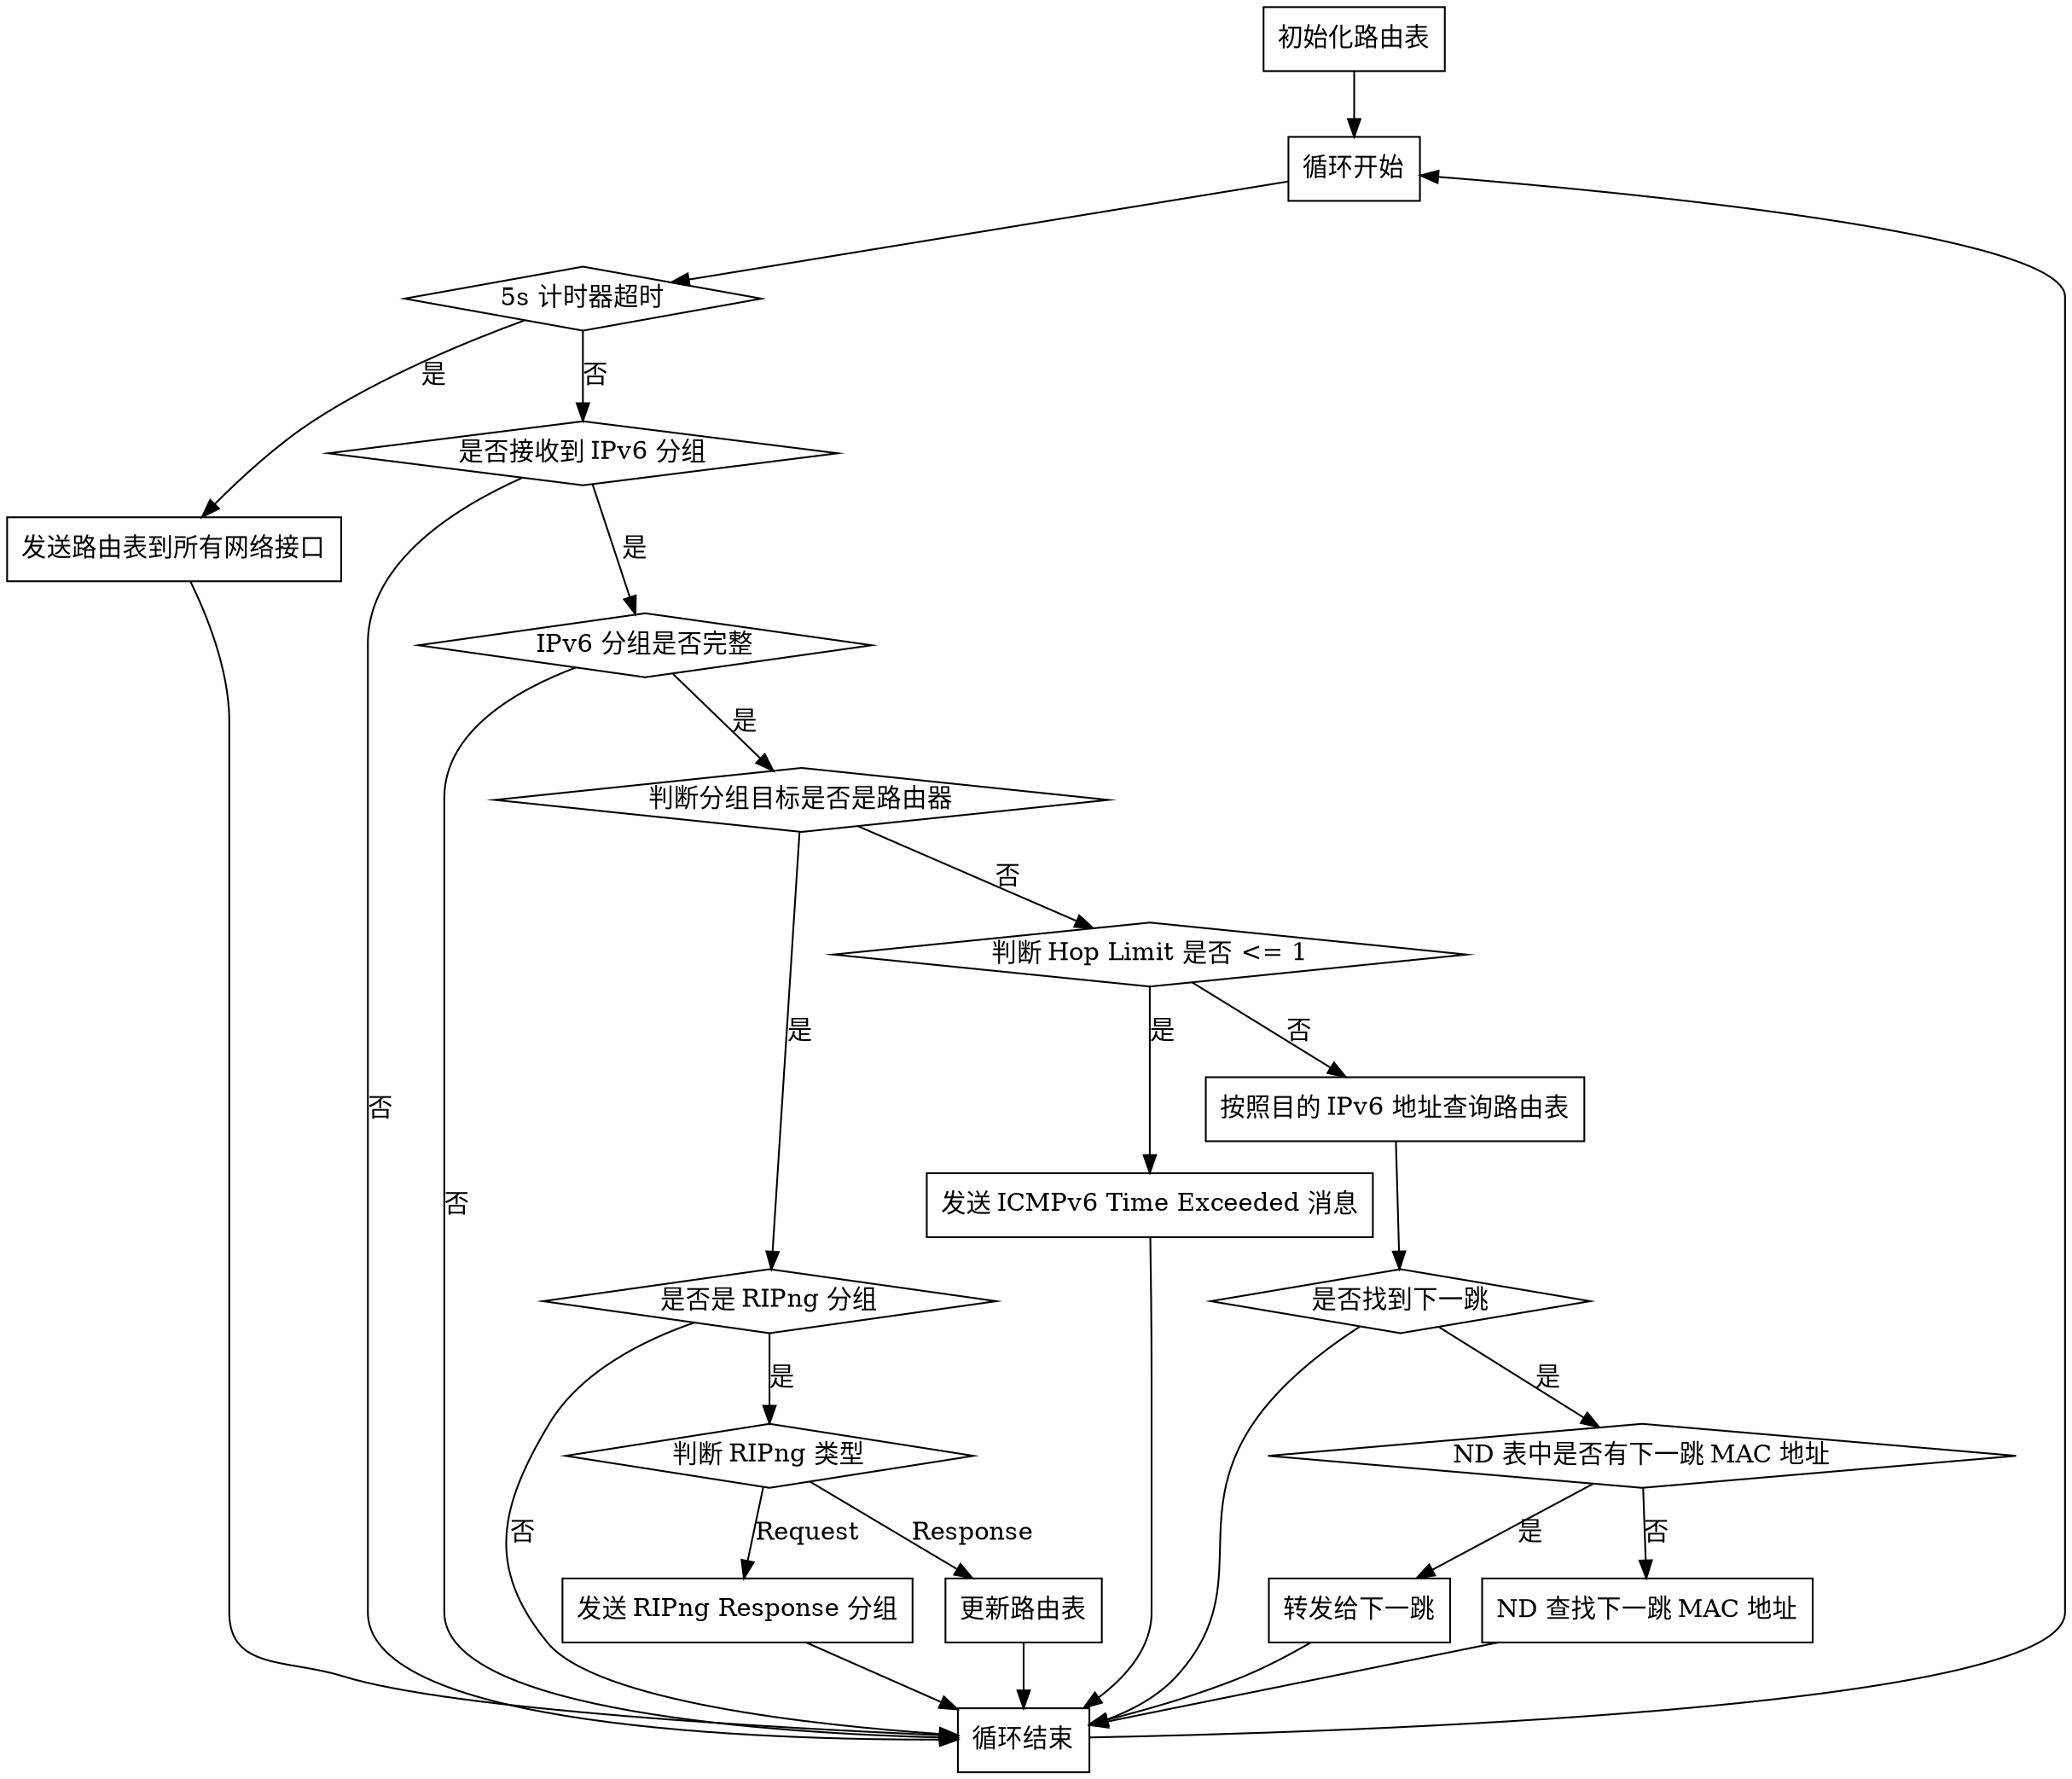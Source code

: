 digraph G {
    
    init [
        label = "初始化路由表",
        shape = rect
    ];
    
    loop [
        label = "循环开始",
        shape = rect
    ];
    
    init -> loop;
    
    send_all [
        label = "发送路由表到所有网络接口",
        shape = rect
    ];
    
    timeout [
        label = "5s 计时器超时",
        shape = diamond
    ];
    
    loop -> timeout;

    timeout -> send_all [label = "是"];
    send_all -> loop_end;
    
    recv [
        label = "是否接收到 IPv6 分组",
        shape = diamond
    ];
    
    timeout -> recv [label = "否"];
    recv -> loop_end [label = "否"];
    
    check [
        label = "IPv6 分组是否完整",
        shape = diamond
    ];
    
    recv -> check [label = "是"];
    check -> loop_end [label = "否"];
    check -> type [label = "是"];
    
    type [
        label = "判断分组目标是否是路由器",
        shape = diamond
    ];
    
    check_ripng [
        label = "是否是 RIPng 分组",
        shape = diamond
    ];
    
    type -> check_ripng [label = "是"];
    type -> check_hlim [label = "否"];
    
    check_hlim [
        label = "判断 Hop Limit 是否 <= 1",
        shape = diamond
    ];
    
    time_exceeded [
        label = "发送 ICMPv6 Time Exceeded 消息",
        shape = rect
    ];
    check_hlim -> time_exceeded[label = "是"];
    time_exceeded -> loop_end;
    
    
    lookup [
        label = "按照目的 IPv6 地址查询路由表",
        shape = rect
    ];
    
    check_hlim -> lookup[label = "否"];
    
    nexthop_found [
        label = "是否找到下一跳",
        shape = diamond
    ]
    
    lookup -> nexthop_found;
    
    check_mac [
        label = "ND 表中是否有下一跳 MAC 地址",
        shape = diamond
    ];
    
    nexthop_found -> loop_end;
    nexthop_found -> check_mac[label = "是"];
    check_mac -> forward[label = "是"];
        
    forward [
        label = "转发给下一跳",
        shape = rect
    ];
    
    forward -> loop_end;
        
    ndp [
        label = "ND 查找下一跳 MAC 地址",
        shape = rect
    ]
    
    check_mac -> ndp[label = "否"];
    ndp -> loop_end;
        
    check_request [
        label = "判断 RIPng 类型",
        shape = diamond
    ];
    
    check_ripng -> check_request[label = "是"];
    check_ripng -> loop_end[label = "否"];
    
    handle_request [
        label = "发送 RIPng Response 分组",
        shape = rect
    ];
    
    check_request -> handle_request[label = "Request"];
    handle_request -> loop_end;
    
    handle_response [
        label = "更新路由表",
        shape = rect
    ];
    
    check_request -> handle_response[label = "Response"];
    handle_response -> loop_end;
    
    loop_end [
        label = "循环结束",
        shape = rect
    ];
    
    loop_end -> loop;
}